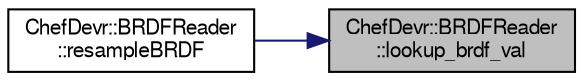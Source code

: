digraph "ChefDevr::BRDFReader::lookup_brdf_val"
{
 // LATEX_PDF_SIZE
  edge [fontname="FreeSans",fontsize="10",labelfontname="FreeSans",labelfontsize="10"];
  node [fontname="FreeSans",fontsize="10",shape=record];
  rankdir="RL";
  Node20 [label="ChefDevr::BRDFReader\l::lookup_brdf_val",height=0.2,width=0.4,color="black", fillcolor="grey75", style="filled", fontcolor="black",tooltip="Extracts a color in a BRDF from a pair of incoming and outgoing angles."];
  Node20 -> Node21 [dir="back",color="midnightblue",fontsize="10",style="solid",fontname="FreeSans"];
  Node21 [label="ChefDevr::BRDFReader\l::resampleBRDF",height=0.2,width=0.4,color="black", fillcolor="white", style="filled",URL="$class_chef_devr_1_1_b_r_d_f_reader.html#a660c35ad652c7ff79a8391e5399680d7",tooltip="Resamples a BRDF."];
}
